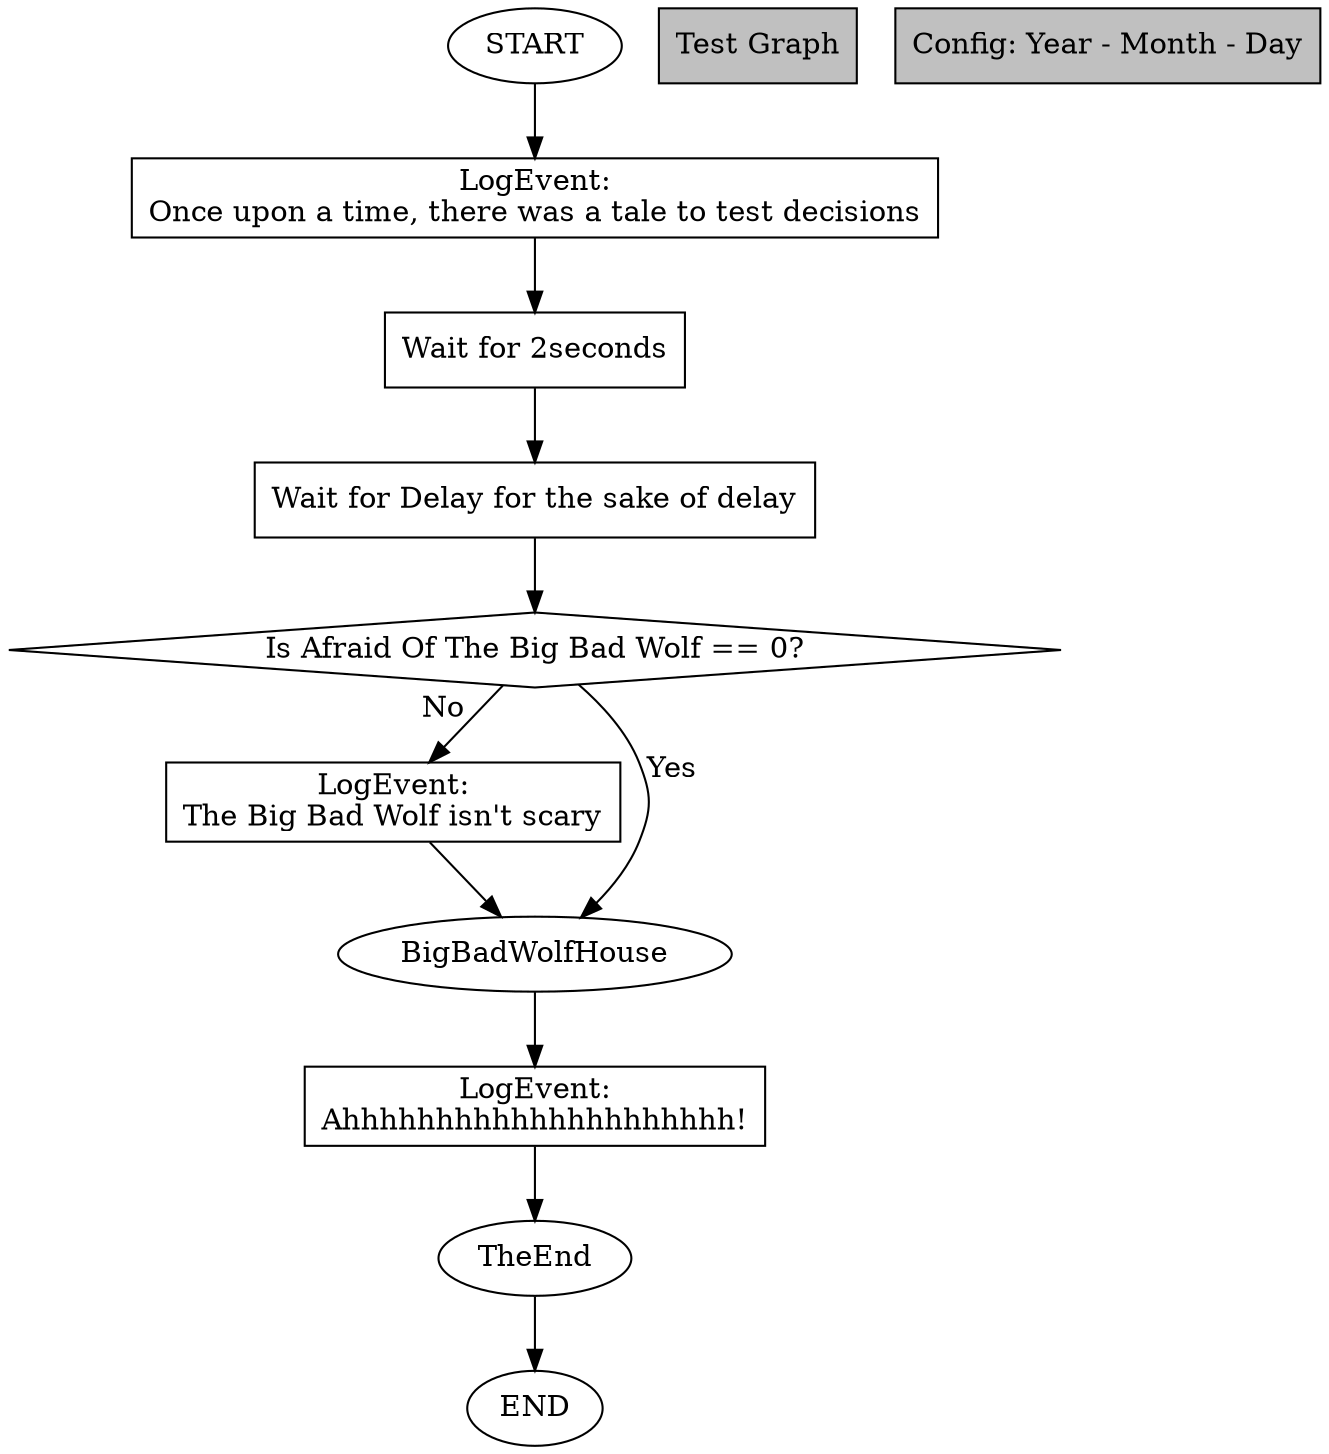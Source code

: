 digraph {

// Graph Attributes
graph[page="8,11" ratio=auto fontsize=12 ]

// Nodes
0[shape="oval"label="START"]
2[shape="box"label="LogEvent:
Once upon a time, there was a tale to test decisions"]
3[shape="box"label="Wait for 2seconds"]
4[shape="box"label="Wait for Delay for the sake of delay"]
6[shape="diamond"label="Is Afraid Of The Big Bad Wolf == 0?"]
7[shape="box"label="LogEvent:
The Big Bad Wolf isn't scary"]
9[shape="oval"label="BigBadWolfHouse"]
10[shape="box"label="LogEvent:
Ahhhhhhhhhhhhhhhhhhhhh!"]
12[shape="oval"label="TheEnd"]
99999[shape="box"label="Test Graph"style="filled"fillcolor="grey"]
99998[shape="box"label="Config: Year - Month - Day"style="filled"fillcolor="grey"]
9999[shape="oval"label="END"]

// Edges
2 -> 3
9 -> 10
6 -> 9[xlabel="Yes"]
0 -> 2
10 -> 12
3 -> 4
7 -> 9
4 -> 6
6 -> 7[xlabel="No"]
12 -> 9999
}
